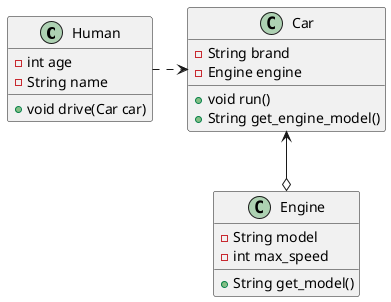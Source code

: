 @startuml
class Human {
    - int age
    - String name
    + void drive(Car car)
}

class Car {
    - String brand
    - Engine engine
    + void run()
    + String get_engine_model()
}

class Engine {
    - String model
    - int max_speed
    + String get_model()
}

Engine o-up-> Car

Human .right.> Car

@enduml